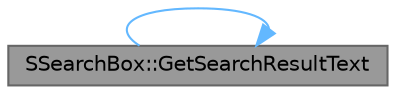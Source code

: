digraph "SSearchBox::GetSearchResultText"
{
 // INTERACTIVE_SVG=YES
 // LATEX_PDF_SIZE
  bgcolor="transparent";
  edge [fontname=Helvetica,fontsize=10,labelfontname=Helvetica,labelfontsize=10];
  node [fontname=Helvetica,fontsize=10,shape=box,height=0.2,width=0.4];
  rankdir="LR";
  Node1 [id="Node000001",label="SSearchBox::GetSearchResultText",height=0.2,width=0.4,color="gray40", fillcolor="grey60", style="filled", fontcolor="black",tooltip="Gets the display text for the current search results."];
  Node1 -> Node1 [id="edge1_Node000001_Node000001",color="steelblue1",style="solid",tooltip=" "];
}
